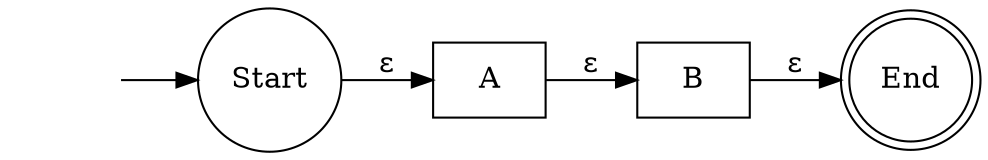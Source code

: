 digraph finite_state_machine {
    rankdir = LR;
    /*size = "4,6"*/
    ppi = 300
    node [ shape = none ] "";
    node [ shape = rectangle ] "A" "B";
    node [ shape = doublecircle ]; "End";
    node [ shape = circle ];

    "" -> "Start"

    "Start" -> "A"  [ label = "ɛ" ]

    "A" -> "B"  [ label = "ɛ" ]

    "B" -> "End"  [ label = "ɛ" ]
}

